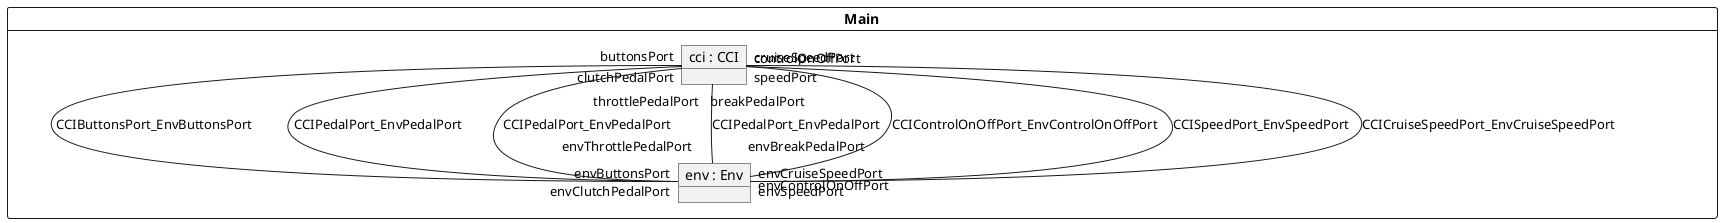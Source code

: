 

@startuml
	package Main <<card>> {
		object "cci : CCI" as CCICS_Main_cci
		object "env : Env" as CCICS_Main_env
		CCICS_Main_cci "buttonsPort" -- "envButtonsPort" CCICS_Main_env : CCIButtonsPort_EnvButtonsPort
		CCICS_Main_cci "clutchPedalPort" -- "envClutchPedalPort" CCICS_Main_env : CCIPedalPort_EnvPedalPort
		CCICS_Main_cci "breakPedalPort" -- "envBreakPedalPort" CCICS_Main_env : CCIPedalPort_EnvPedalPort
		CCICS_Main_cci "throttlePedalPort" -- "envThrottlePedalPort" CCICS_Main_env : CCIPedalPort_EnvPedalPort
		CCICS_Main_cci "controlOnOffPort" -- "envControlOnOffPort" CCICS_Main_env : CCIControlOnOffPort_EnvControlOnOffPort
		CCICS_Main_cci "speedPort" -- "envSpeedPort" CCICS_Main_env : CCISpeedPort_EnvSpeedPort
		CCICS_Main_cci "cruiseSpeedPort" -- "envCruiseSpeedPort" CCICS_Main_env : CCICruiseSpeedPort_EnvCruiseSpeedPort
	}
@enduml
